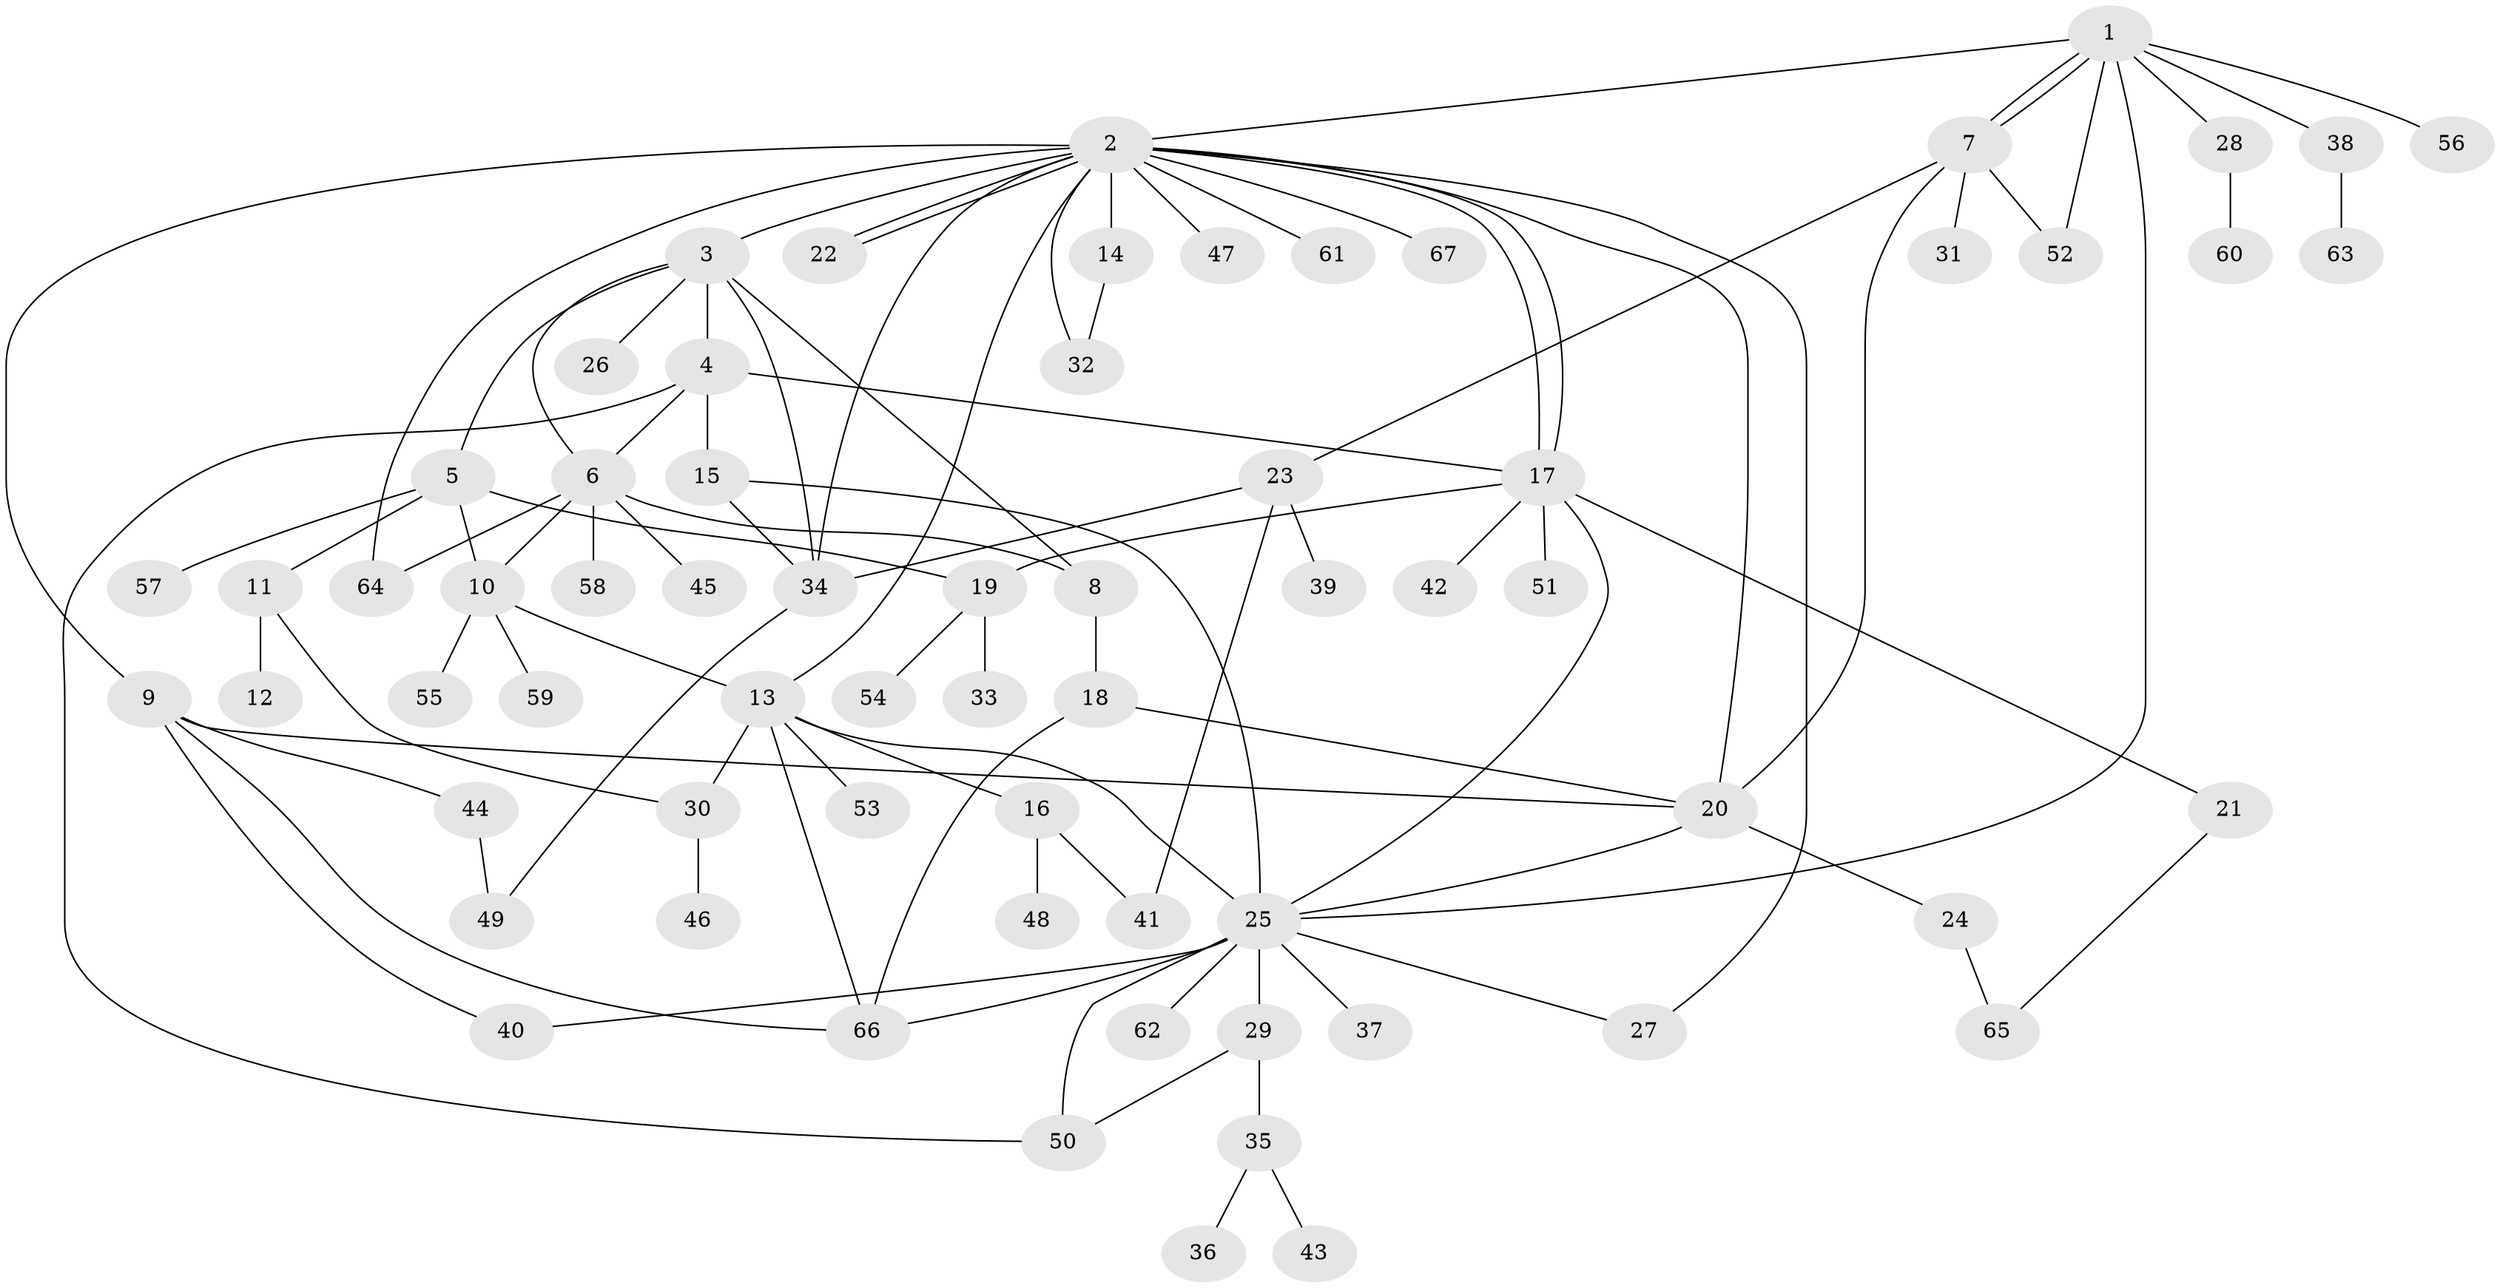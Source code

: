 // coarse degree distribution, {2: 0.2, 1: 0.7, 11: 0.05, 9: 0.05}
// Generated by graph-tools (version 1.1) at 2025/51/03/04/25 21:51:20]
// undirected, 67 vertices, 99 edges
graph export_dot {
graph [start="1"]
  node [color=gray90,style=filled];
  1;
  2;
  3;
  4;
  5;
  6;
  7;
  8;
  9;
  10;
  11;
  12;
  13;
  14;
  15;
  16;
  17;
  18;
  19;
  20;
  21;
  22;
  23;
  24;
  25;
  26;
  27;
  28;
  29;
  30;
  31;
  32;
  33;
  34;
  35;
  36;
  37;
  38;
  39;
  40;
  41;
  42;
  43;
  44;
  45;
  46;
  47;
  48;
  49;
  50;
  51;
  52;
  53;
  54;
  55;
  56;
  57;
  58;
  59;
  60;
  61;
  62;
  63;
  64;
  65;
  66;
  67;
  1 -- 2;
  1 -- 7;
  1 -- 7;
  1 -- 25;
  1 -- 28;
  1 -- 38;
  1 -- 52;
  1 -- 56;
  2 -- 3;
  2 -- 9;
  2 -- 13;
  2 -- 14;
  2 -- 17;
  2 -- 17;
  2 -- 20;
  2 -- 22;
  2 -- 22;
  2 -- 27;
  2 -- 32;
  2 -- 34;
  2 -- 47;
  2 -- 61;
  2 -- 64;
  2 -- 67;
  3 -- 4;
  3 -- 5;
  3 -- 6;
  3 -- 8;
  3 -- 26;
  3 -- 34;
  4 -- 6;
  4 -- 15;
  4 -- 17;
  4 -- 50;
  5 -- 10;
  5 -- 11;
  5 -- 19;
  5 -- 57;
  6 -- 8;
  6 -- 10;
  6 -- 45;
  6 -- 58;
  6 -- 64;
  7 -- 20;
  7 -- 23;
  7 -- 31;
  7 -- 52;
  8 -- 18;
  9 -- 20;
  9 -- 40;
  9 -- 44;
  9 -- 66;
  10 -- 13;
  10 -- 55;
  10 -- 59;
  11 -- 12;
  11 -- 30;
  13 -- 16;
  13 -- 25;
  13 -- 30;
  13 -- 53;
  13 -- 66;
  14 -- 32;
  15 -- 25;
  15 -- 34;
  16 -- 41;
  16 -- 48;
  17 -- 19;
  17 -- 21;
  17 -- 25;
  17 -- 42;
  17 -- 51;
  18 -- 20;
  18 -- 66;
  19 -- 33;
  19 -- 54;
  20 -- 24;
  20 -- 25;
  21 -- 65;
  23 -- 34;
  23 -- 39;
  23 -- 41;
  24 -- 65;
  25 -- 27;
  25 -- 29;
  25 -- 37;
  25 -- 40;
  25 -- 50;
  25 -- 62;
  25 -- 66;
  28 -- 60;
  29 -- 35;
  29 -- 50;
  30 -- 46;
  34 -- 49;
  35 -- 36;
  35 -- 43;
  38 -- 63;
  44 -- 49;
}
